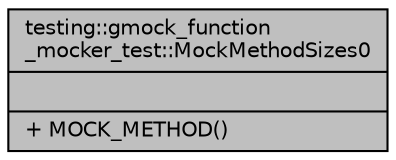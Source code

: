 digraph "testing::gmock_function_mocker_test::MockMethodSizes0"
{
 // LATEX_PDF_SIZE
  bgcolor="transparent";
  edge [fontname="Helvetica",fontsize="10",labelfontname="Helvetica",labelfontsize="10"];
  node [fontname="Helvetica",fontsize="10",shape=record];
  Node1 [label="{testing::gmock_function\l_mocker_test::MockMethodSizes0\n||+ MOCK_METHOD()\l}",height=0.2,width=0.4,color="black", fillcolor="grey75", style="filled", fontcolor="black",tooltip=" "];
}
